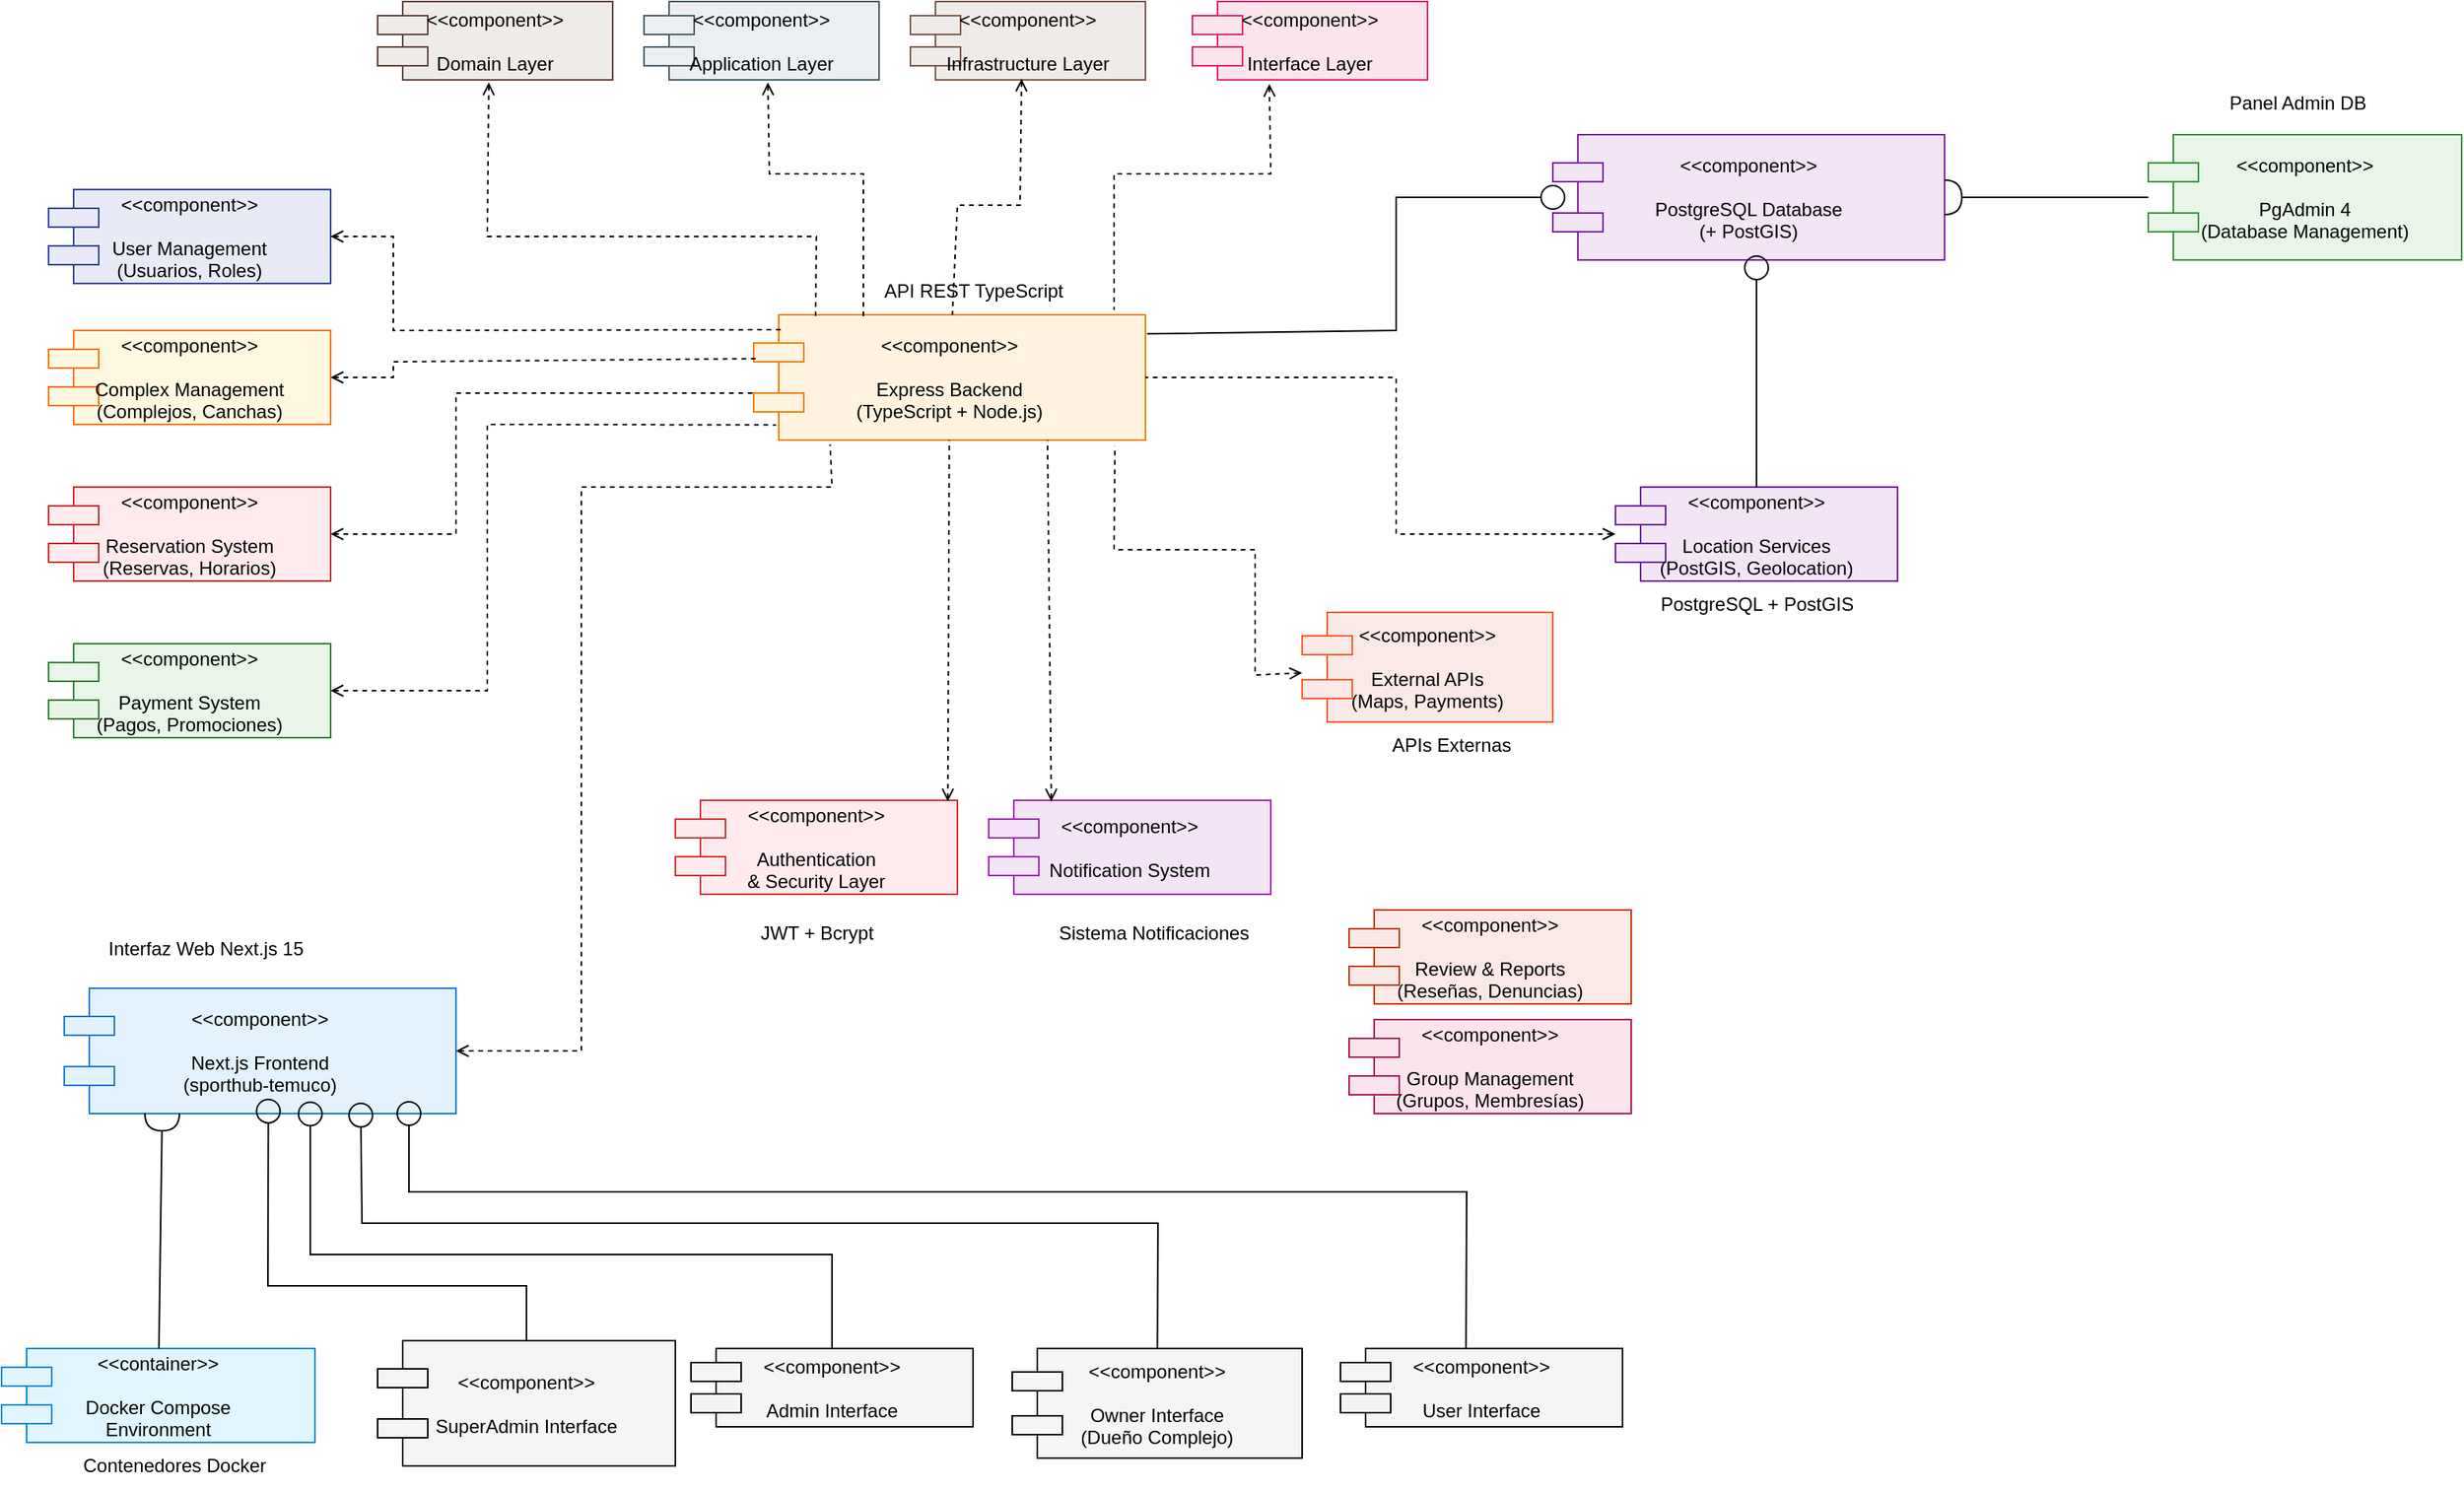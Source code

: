 <mxfile version="28.2.3">
  <diagram name="Diagrama de Componentes Actualizado" id="UpdatedComponentDiagram2025">
    <mxGraphModel dx="1901" dy="939" grid="1" gridSize="10" guides="1" tooltips="1" connect="1" arrows="1" fold="1" page="1" pageScale="1" pageWidth="2339" pageHeight="3300" math="0" shadow="0">
      <root>
        <mxCell id="0" />
        <mxCell id="1" parent="0" />
        <mxCell id="frontend-nextjs-1" value="&lt;&lt;component&gt;&gt;&#xa;&#xa;Next.js Frontend&#xa;(sporthub-temuco)" style="shape=component;align=center;verticalAlign=middle;rounded=0;shadow=0;glass=0;strokeColor=#1976D2;fillColor=#E3F2FD;" parent="1" vertex="1">
          <mxGeometry x="190" y="680" width="250" height="80" as="geometry" />
        </mxCell>
        <mxCell id="backend-express-2" value="&lt;&lt;component&gt;&gt;&#xa;&#xa;Express Backend&#xa;(TypeScript + Node.js)" style="shape=component;align=center;verticalAlign=middle;rounded=0;shadow=0;glass=0;strokeColor=#F57C00;fillColor=#FFF3E0;" parent="1" vertex="1">
          <mxGeometry x="630" y="250" width="250" height="80" as="geometry" />
        </mxCell>
        <mxCell id="postgresql-db-3" value="&lt;&lt;component&gt;&gt;&#xa;&#xa;PostgreSQL Database&#xa;(+ PostGIS)" style="shape=component;align=center;verticalAlign=middle;rounded=0;shadow=0;glass=0;strokeColor=#7B1FA2;fillColor=#F3E5F5;" parent="1" vertex="1">
          <mxGeometry x="1140" y="135" width="250" height="80" as="geometry" />
        </mxCell>
        <mxCell id="pgadmin-4" value="&lt;&lt;component&gt;&gt;&#xa;&#xa;PgAdmin 4&#xa;(Database Management)" style="shape=component;align=center;verticalAlign=middle;rounded=0;shadow=0;glass=0;strokeColor=#388E3C;fillColor=#E8F5E8;" parent="1" vertex="1">
          <mxGeometry x="1520" y="135" width="200" height="80" as="geometry" />
        </mxCell>
        <mxCell id="domain-layer-5" value="&lt;&lt;component&gt;&gt;&#xa;&#xa;Domain Layer" style="shape=component;align=center;verticalAlign=middle;rounded=0;shadow=0;glass=0;strokeColor=#5D4037;fillColor=#EFEBE9;" parent="1" vertex="1">
          <mxGeometry x="390" y="50" width="150" height="50" as="geometry" />
        </mxCell>
        <mxCell id="application-layer-6" value="&lt;&lt;component&gt;&gt;&#xa;&#xa;Application Layer" style="shape=component;align=center;verticalAlign=middle;rounded=0;shadow=0;glass=0;strokeColor=#455A64;fillColor=#ECEFF1;" parent="1" vertex="1">
          <mxGeometry x="560" y="50" width="150" height="50" as="geometry" />
        </mxCell>
        <mxCell id="infrastructure-layer-7" value="&lt;&lt;component&gt;&gt;&#xa;&#xa;Infrastructure Layer" style="shape=component;align=center;verticalAlign=middle;rounded=0;shadow=0;glass=0;strokeColor=#795548;fillColor=#EFEBE9;" parent="1" vertex="1">
          <mxGeometry x="730" y="50" width="150" height="50" as="geometry" />
        </mxCell>
        <mxCell id="interfaces-layer-8" value="&lt;&lt;component&gt;&gt;&#xa;&#xa;Interface Layer" style="shape=component;align=center;verticalAlign=middle;rounded=0;shadow=0;glass=0;strokeColor=#E91E63;fillColor=#FCE4EC;" parent="1" vertex="1">
          <mxGeometry x="910" y="50" width="150" height="50" as="geometry" />
        </mxCell>
        <mxCell id="user-management-9" value="&lt;&lt;component&gt;&gt;&#xa;&#xa;User Management&#xa;(Usuarios, Roles)" style="shape=component;align=center;verticalAlign=middle;rounded=0;shadow=0;glass=0;strokeColor=#303F9F;fillColor=#E8EAF6;" parent="1" vertex="1">
          <mxGeometry x="180" y="170" width="180" height="60" as="geometry" />
        </mxCell>
        <mxCell id="complex-management-10" value="&lt;&lt;component&gt;&gt;&#xa;&#xa;Complex Management&#xa;(Complejos, Canchas)" style="shape=component;align=center;verticalAlign=middle;rounded=0;shadow=0;glass=0;strokeColor=#FF6F00;fillColor=#FFF8E1;" parent="1" vertex="1">
          <mxGeometry x="180" y="260" width="180" height="60" as="geometry" />
        </mxCell>
        <mxCell id="reservation-system-11" value="&lt;&lt;component&gt;&gt;&#xa;&#xa;Reservation System&#xa;(Reservas, Horarios)" style="shape=component;align=center;verticalAlign=middle;rounded=0;shadow=0;glass=0;strokeColor=#C62828;fillColor=#FFEBEE;" parent="1" vertex="1">
          <mxGeometry x="180" y="360" width="180" height="60" as="geometry" />
        </mxCell>
        <mxCell id="payment-system-12" value="&lt;&lt;component&gt;&gt;&#xa;&#xa;Payment System&#xa;(Pagos, Promociones)" style="shape=component;align=center;verticalAlign=middle;rounded=0;shadow=0;glass=0;strokeColor=#2E7D32;fillColor=#E8F5E8;" parent="1" vertex="1">
          <mxGeometry x="180" y="460" width="180" height="60" as="geometry" />
        </mxCell>
        <mxCell id="location-services-13" value="&lt;&lt;component&gt;&gt;&#xa;&#xa;Location Services&#xa;(PostGIS, Geolocation)" style="shape=component;align=center;verticalAlign=middle;rounded=0;shadow=0;glass=0;strokeColor=#6A1B9A;fillColor=#F3E5F5;" parent="1" vertex="1">
          <mxGeometry x="1180" y="360" width="180" height="60" as="geometry" />
        </mxCell>
        <mxCell id="group-management-14" value="&lt;&lt;component&gt;&gt;&#xa;&#xa;Group Management&#xa;(Grupos, Membresías)" style="shape=component;align=center;verticalAlign=middle;rounded=0;shadow=0;glass=0;strokeColor=#AD1457;fillColor=#FCE4EC;" parent="1" vertex="1">
          <mxGeometry x="1010" y="700" width="180" height="60" as="geometry" />
        </mxCell>
        <mxCell id="review-reports-15" value="&lt;&lt;component&gt;&gt;&#xa;&#xa;Review &amp; Reports&#xa;(Reseñas, Denuncias)" style="shape=component;align=center;verticalAlign=middle;rounded=0;shadow=0;glass=0;strokeColor=#BF360C;fillColor=#FBE9E7;" parent="1" vertex="1">
          <mxGeometry x="1010" y="630" width="180" height="60" as="geometry" />
        </mxCell>
        <mxCell id="superadmin-interface-16" value="&lt;&lt;component&gt;&gt;&#xa;&#xa;SuperAdmin Interface" style="shape=component;align=center;verticalAlign=middle;rounded=0;shadow=0;glass=0;strokeColor=#000000;fillColor=#F5F5F5;" parent="1" vertex="1">
          <mxGeometry x="390" y="905" width="190" height="80" as="geometry" />
        </mxCell>
        <mxCell id="admin-interface-17" value="&lt;&lt;component&gt;&gt;&#xa;&#xa;Admin Interface" style="shape=component;align=center;verticalAlign=middle;rounded=0;shadow=0;glass=0;strokeColor=#000000;fillColor=#F5F5F5;" parent="1" vertex="1">
          <mxGeometry x="590" y="910" width="180" height="50" as="geometry" />
        </mxCell>
        <mxCell id="owner-interface-18" value="&lt;&lt;component&gt;&gt;&#xa;&#xa;Owner Interface&#xa;(Dueño Complejo)" style="shape=component;align=center;verticalAlign=middle;rounded=0;shadow=0;glass=0;strokeColor=#000000;fillColor=#F5F5F5;" parent="1" vertex="1">
          <mxGeometry x="795" y="910" width="185" height="70" as="geometry" />
        </mxCell>
        <mxCell id="user-interface-19" value="&lt;&lt;component&gt;&gt;&#xa;&#xa;User Interface" style="shape=component;align=center;verticalAlign=middle;rounded=0;shadow=0;glass=0;strokeColor=#000000;fillColor=#F5F5F5;" parent="1" vertex="1">
          <mxGeometry x="1004.5" y="910" width="180" height="50" as="geometry" />
        </mxCell>
        <mxCell id="docker-container-20" value="&lt;&lt;container&gt;&gt;&#xa;&#xa;Docker Compose&#xa;Environment" style="shape=component;align=center;verticalAlign=middle;rounded=0;shadow=0;glass=0;strokeColor=#0288D1;fillColor=#E1F5FE;" parent="1" vertex="1">
          <mxGeometry x="150" y="910" width="200" height="60" as="geometry" />
        </mxCell>
        <mxCell id="auth-security-21" value="&lt;&lt;component&gt;&gt;&#xa;&#xa;Authentication&#xa;&amp; Security Layer" style="shape=component;align=center;verticalAlign=middle;rounded=0;shadow=0;glass=0;strokeColor=#D32F2F;fillColor=#FFEBEE;" parent="1" vertex="1">
          <mxGeometry x="580" y="560" width="180" height="60" as="geometry" />
        </mxCell>
        <mxCell id="external-apis-22" value="&lt;&lt;component&gt;&gt;&#xa;&#xa;External APIs&#xa;(Maps, Payments)" style="shape=component;align=center;verticalAlign=middle;rounded=0;shadow=0;glass=0;strokeColor=#FF5722;fillColor=#FBE9E7;" parent="1" vertex="1">
          <mxGeometry x="980" y="440" width="160" height="70" as="geometry" />
        </mxCell>
        <mxCell id="notification-system-23" value="&lt;&lt;component&gt;&gt;&#xa;&#xa;Notification System" style="shape=component;align=center;verticalAlign=middle;rounded=0;shadow=0;glass=0;strokeColor=#9C27B0;fillColor=#F3E5F5;" parent="1" vertex="1">
          <mxGeometry x="780" y="560" width="180" height="60" as="geometry" />
        </mxCell>
        <mxCell id="frontend-backend-conn-24" style="endArrow=none;html=1;rounded=0;dashed=1;endFill=0;startArrow=open;startFill=0;entryX=0.195;entryY=1.034;entryDx=0;entryDy=0;entryPerimeter=0;" parent="1" source="frontend-nextjs-1" target="backend-express-2" edge="1">
          <mxGeometry width="50" height="50" relative="1" as="geometry">
            <mxPoint x="450" y="340" as="sourcePoint" />
            <mxPoint x="600" y="340" as="targetPoint" />
            <Array as="points">
              <mxPoint x="520" y="720" />
              <mxPoint x="520" y="360" />
              <mxPoint x="680" y="360" />
            </Array>
          </mxGeometry>
        </mxCell>
        <mxCell id="backend-db-conn-25" style="endArrow=oval;html=1;rounded=0;endFill=0;endSize=15;exitX=1.004;exitY=0.152;exitDx=0;exitDy=0;exitPerimeter=0;" parent="1" source="backend-express-2" target="postgresql-db-3" edge="1">
          <mxGeometry width="50" height="50" relative="1" as="geometry">
            <mxPoint x="850" y="340" as="sourcePoint" />
            <mxPoint x="1100" y="340" as="targetPoint" />
            <Array as="points">
              <mxPoint x="1040" y="260" />
              <mxPoint x="1040" y="175" />
            </Array>
          </mxGeometry>
        </mxCell>
        <mxCell id="pgadmin-db-conn-26" style="endArrow=halfCircle;html=1;rounded=0;endFill=0;endSize=9;" parent="1" source="pgadmin-4" target="postgresql-db-3" edge="1">
          <mxGeometry width="50" height="50" relative="1" as="geometry">
            <mxPoint x="1400" y="340" as="sourcePoint" />
            <mxPoint x="1350" y="340" as="targetPoint" />
          </mxGeometry>
        </mxCell>
        <mxCell id="domain-backend-conn-27" style="endArrow=none;html=1;rounded=0;dashed=1;endFill=0;startArrow=open;startFill=0;exitX=0.473;exitY=1.033;exitDx=0;exitDy=0;exitPerimeter=0;entryX=0.158;entryY=0.009;entryDx=0;entryDy=0;entryPerimeter=0;" parent="1" source="domain-layer-5" target="backend-express-2" edge="1">
          <mxGeometry width="50" height="50" relative="1" as="geometry">
            <mxPoint x="575" y="200" as="sourcePoint" />
            <mxPoint x="725" y="300" as="targetPoint" />
            <Array as="points">
              <mxPoint x="460" y="200" />
              <mxPoint x="670" y="200" />
            </Array>
          </mxGeometry>
        </mxCell>
        <mxCell id="application-backend-conn-28" style="endArrow=none;html=1;rounded=0;dashed=1;endFill=0;startArrow=open;startFill=0;exitX=0.527;exitY=1.033;exitDx=0;exitDy=0;exitPerimeter=0;entryX=0.28;entryY=0.015;entryDx=0;entryDy=0;entryPerimeter=0;" parent="1" source="application-layer-6" target="backend-express-2" edge="1">
          <mxGeometry width="50" height="50" relative="1" as="geometry">
            <mxPoint x="755" y="200" as="sourcePoint" />
            <mxPoint x="725" y="300" as="targetPoint" />
            <Array as="points">
              <mxPoint x="640" y="160" />
              <mxPoint x="700" y="160" />
            </Array>
          </mxGeometry>
        </mxCell>
        <mxCell id="infrastructure-backend-conn-29" style="endArrow=none;html=1;rounded=0;dashed=1;endFill=0;startArrow=open;startFill=0;exitX=0.473;exitY=0.986;exitDx=0;exitDy=0;exitPerimeter=0;" parent="1" source="infrastructure-layer-7" target="backend-express-2" edge="1">
          <mxGeometry width="50" height="50" relative="1" as="geometry">
            <mxPoint x="935" y="200" as="sourcePoint" />
            <mxPoint x="725" y="300" as="targetPoint" />
            <Array as="points">
              <mxPoint x="800" y="180" />
              <mxPoint x="760" y="180" />
            </Array>
          </mxGeometry>
        </mxCell>
        <mxCell id="interfaces-backend-conn-30" style="endArrow=none;html=1;rounded=0;dashed=1;endFill=0;startArrow=open;startFill=0;entryX=0.92;entryY=-0.039;entryDx=0;entryDy=0;entryPerimeter=0;exitX=0.327;exitY=1.052;exitDx=0;exitDy=0;exitPerimeter=0;" parent="1" source="interfaces-layer-8" target="backend-express-2" edge="1">
          <mxGeometry width="50" height="50" relative="1" as="geometry">
            <mxPoint x="1115" y="200" as="sourcePoint" />
            <mxPoint x="725" y="300" as="targetPoint" />
            <Array as="points">
              <mxPoint x="960" y="160" />
              <mxPoint x="860" y="160" />
            </Array>
          </mxGeometry>
        </mxCell>
        <mxCell id="user-mgmt-backend-31" style="endArrow=none;html=1;rounded=0;dashed=1;endFill=0;startArrow=open;startFill=0;entryX=0.07;entryY=0.119;entryDx=0;entryDy=0;entryPerimeter=0;" parent="1" source="user-management-9" target="backend-express-2" edge="1">
          <mxGeometry width="50" height="50" relative="1" as="geometry">
            <mxPoint x="240" y="450" as="sourcePoint" />
            <mxPoint x="600" y="380" as="targetPoint" />
            <Array as="points">
              <mxPoint x="400" y="200" />
              <mxPoint x="400" y="260" />
            </Array>
          </mxGeometry>
        </mxCell>
        <mxCell id="complex-mgmt-backend-32" style="endArrow=none;html=1;rounded=0;dashed=1;endFill=0;startArrow=open;startFill=0;entryX=0.01;entryY=0.35;entryDx=0;entryDy=0;entryPerimeter=0;" parent="1" source="complex-management-10" target="backend-express-2" edge="1">
          <mxGeometry width="50" height="50" relative="1" as="geometry">
            <mxPoint x="440" y="450" as="sourcePoint" />
            <mxPoint x="600" y="380" as="targetPoint" />
            <Array as="points">
              <mxPoint x="400" y="290" />
              <mxPoint x="400" y="280" />
            </Array>
          </mxGeometry>
        </mxCell>
        <mxCell id="reservation-backend-33" style="endArrow=none;html=1;rounded=0;dashed=1;endFill=0;startArrow=open;startFill=0;" parent="1" source="reservation-system-11" edge="1">
          <mxGeometry width="50" height="50" relative="1" as="geometry">
            <mxPoint x="640" y="450" as="sourcePoint" />
            <mxPoint x="630" y="300" as="targetPoint" />
            <Array as="points">
              <mxPoint x="440" y="390" />
              <mxPoint x="440" y="300" />
            </Array>
          </mxGeometry>
        </mxCell>
        <mxCell id="payment-backend-34" style="endArrow=none;html=1;rounded=0;dashed=1;endFill=0;startArrow=open;startFill=0;entryX=0.057;entryY=0.879;entryDx=0;entryDy=0;entryPerimeter=0;" parent="1" source="payment-system-12" target="backend-express-2" edge="1">
          <mxGeometry width="50" height="50" relative="1" as="geometry">
            <mxPoint x="840" y="450" as="sourcePoint" />
            <mxPoint x="725" y="380" as="targetPoint" />
            <Array as="points">
              <mxPoint x="460" y="490" />
              <mxPoint x="460" y="320" />
            </Array>
          </mxGeometry>
        </mxCell>
        <mxCell id="location-backend-35" style="endArrow=none;html=1;rounded=0;dashed=1;endFill=0;startArrow=open;startFill=0;" parent="1" source="location-services-13" target="backend-express-2" edge="1">
          <mxGeometry width="50" height="50" relative="1" as="geometry">
            <mxPoint x="1040" y="450" as="sourcePoint" />
            <mxPoint x="850" y="380" as="targetPoint" />
            <Array as="points">
              <mxPoint x="1040" y="390" />
              <mxPoint x="1040" y="290" />
            </Array>
          </mxGeometry>
        </mxCell>
        <mxCell id="superadmin-frontend-36" style="endArrow=oval;html=1;rounded=0;endFill=0;endSize=15;entryX=0.521;entryY=0.981;entryDx=0;entryDy=0;entryPerimeter=0;" parent="1" source="superadmin-interface-16" target="frontend-nextjs-1" edge="1">
          <mxGeometry width="50" height="50" relative="1" as="geometry">
            <mxPoint x="490" y="600" as="sourcePoint" />
            <mxPoint x="325" y="380" as="targetPoint" />
            <Array as="points">
              <mxPoint x="485" y="870" />
              <mxPoint x="320" y="870" />
            </Array>
          </mxGeometry>
        </mxCell>
        <mxCell id="admin-frontend-37" style="endArrow=oval;html=1;rounded=0;endFill=0;endSize=15;entryX=0.628;entryY=1.003;entryDx=0;entryDy=0;entryPerimeter=0;" parent="1" source="admin-interface-17" target="frontend-nextjs-1" edge="1">
          <mxGeometry width="50" height="50" relative="1" as="geometry">
            <mxPoint x="690" y="600" as="sourcePoint" />
            <mxPoint x="325" y="380" as="targetPoint" />
            <Array as="points">
              <mxPoint x="680" y="850" />
              <mxPoint x="347" y="850" />
            </Array>
          </mxGeometry>
        </mxCell>
        <mxCell id="owner-frontend-38" style="endArrow=oval;html=1;rounded=0;endFill=0;endSize=15;entryX=0.757;entryY=1.013;entryDx=0;entryDy=0;entryPerimeter=0;" parent="1" source="owner-interface-18" target="frontend-nextjs-1" edge="1">
          <mxGeometry width="50" height="50" relative="1" as="geometry">
            <mxPoint x="890" y="600" as="sourcePoint" />
            <mxPoint x="380" y="760" as="targetPoint" />
            <Array as="points">
              <mxPoint x="888" y="830" />
              <mxPoint x="380" y="830" />
            </Array>
          </mxGeometry>
        </mxCell>
        <mxCell id="user-frontend-39" value="" style="endArrow=oval;html=1;rounded=0;endFill=0;endSize=15;" parent="1" edge="1">
          <mxGeometry width="50" height="50" relative="1" as="geometry">
            <mxPoint x="1084.6" y="910" as="sourcePoint" />
            <mxPoint x="410" y="760" as="targetPoint" />
            <Array as="points">
              <mxPoint x="1085" y="810" />
              <mxPoint x="410" y="810" />
            </Array>
          </mxGeometry>
        </mxCell>
        <mxCell id="auth-backend-40" style="endArrow=none;html=1;rounded=0;dashed=1;endFill=0;startArrow=open;startFill=0;exitX=0.966;exitY=0.012;exitDx=0;exitDy=0;exitPerimeter=0;" parent="1" source="auth-security-21" target="backend-express-2" edge="1">
          <mxGeometry width="50" height="50" relative="1" as="geometry">
            <mxPoint x="440" y="700" as="sourcePoint" />
            <mxPoint x="725" y="380" as="targetPoint" />
          </mxGeometry>
        </mxCell>
        <mxCell id="external-backend-41" style="endArrow=none;html=1;rounded=0;dashed=1;endFill=0;startArrow=open;startFill=0;entryX=0.922;entryY=1.045;entryDx=0;entryDy=0;entryPerimeter=0;" parent="1" source="external-apis-22" target="backend-express-2" edge="1">
          <mxGeometry width="50" height="50" relative="1" as="geometry">
            <mxPoint x="1650" y="330" as="sourcePoint" />
            <mxPoint x="850" y="340" as="targetPoint" />
            <Array as="points">
              <mxPoint x="950" y="480" />
              <mxPoint x="950" y="400" />
              <mxPoint x="860" y="400" />
            </Array>
          </mxGeometry>
        </mxCell>
        <mxCell id="location-db-42" style="endArrow=oval;html=1;rounded=0;endFill=0;endSize=15;" parent="1" source="location-services-13" edge="1">
          <mxGeometry width="50" height="50" relative="1" as="geometry">
            <mxPoint x="1040" y="450" as="sourcePoint" />
            <mxPoint x="1270" y="220" as="targetPoint" />
          </mxGeometry>
        </mxCell>
        <mxCell id="docker-all-43" style="endArrow=halfCircle;html=1;rounded=0;endFill=0;endSize=9;entryX=0.25;entryY=1;entryDx=0;entryDy=0;" parent="1" source="docker-container-20" target="frontend-nextjs-1" edge="1">
          <mxGeometry width="50" height="50" relative="1" as="geometry">
            <mxPoint x="200" y="700" as="sourcePoint" />
            <mxPoint x="250" y="770" as="targetPoint" />
          </mxGeometry>
        </mxCell>
        <mxCell id="notification-backend-44" style="endArrow=none;html=1;rounded=0;dashed=1;endFill=0;startArrow=open;startFill=0;entryX=0.75;entryY=1;entryDx=0;entryDy=0;exitX=0.222;exitY=0.012;exitDx=0;exitDy=0;exitPerimeter=0;" parent="1" source="notification-system-23" target="backend-express-2" edge="1">
          <mxGeometry width="50" height="50" relative="1" as="geometry">
            <mxPoint x="640" y="700" as="sourcePoint" />
            <mxPoint x="725" y="380" as="targetPoint" />
          </mxGeometry>
        </mxCell>
        <mxCell id="web-interface-label-45" value="Interfaz Web Next.js 15" style="text;html=1;align=center;verticalAlign=middle;resizable=0;points=[];autosize=1;strokeColor=none;fillColor=none;" parent="1" vertex="1">
          <mxGeometry x="210" y="640" width="140" height="30" as="geometry" />
        </mxCell>
        <mxCell id="api-interface-label-46" value="API REST TypeScript" style="text;html=1;align=center;verticalAlign=middle;resizable=0;points=[];autosize=1;strokeColor=none;fillColor=none;" parent="1" vertex="1">
          <mxGeometry x="700" y="220" width="140" height="30" as="geometry" />
        </mxCell>
        <mxCell id="db-interface-label-47" value="PostgreSQL + PostGIS" style="text;html=1;align=center;verticalAlign=middle;resizable=0;points=[];autosize=1;strokeColor=none;fillColor=none;" parent="1" vertex="1">
          <mxGeometry x="1200" y="420" width="140" height="30" as="geometry" />
        </mxCell>
        <mxCell id="admin-panel-label-48" value="Panel Admin DB" style="text;html=1;align=center;verticalAlign=middle;resizable=0;points=[];autosize=1;strokeColor=none;fillColor=none;" parent="1" vertex="1">
          <mxGeometry x="1560" y="100" width="110" height="30" as="geometry" />
        </mxCell>
        <mxCell id="docker-label-49" value="Contenedores Docker" style="text;html=1;align=center;verticalAlign=middle;resizable=0;points=[];autosize=1;strokeColor=none;fillColor=none;" parent="1" vertex="1">
          <mxGeometry x="190" y="970" width="140" height="30" as="geometry" />
        </mxCell>
        <mxCell id="auth-label-50" value="JWT + Bcrypt" style="text;html=1;align=center;verticalAlign=middle;resizable=0;points=[];autosize=1;strokeColor=none;fillColor=none;" parent="1" vertex="1">
          <mxGeometry x="620" y="630" width="100" height="30" as="geometry" />
        </mxCell>
        <mxCell id="notification-label-51" value="Sistema Notificaciones" style="text;html=1;align=center;verticalAlign=middle;resizable=0;points=[];autosize=1;strokeColor=none;fillColor=none;" parent="1" vertex="1">
          <mxGeometry x="810" y="630" width="150" height="30" as="geometry" />
        </mxCell>
        <mxCell id="external-label-52" value="APIs Externas" style="text;html=1;align=center;verticalAlign=middle;resizable=0;points=[];autosize=1;strokeColor=none;fillColor=none;" parent="1" vertex="1">
          <mxGeometry x="1025" y="510" width="100" height="30" as="geometry" />
        </mxCell>
      </root>
    </mxGraphModel>
  </diagram>
</mxfile>
